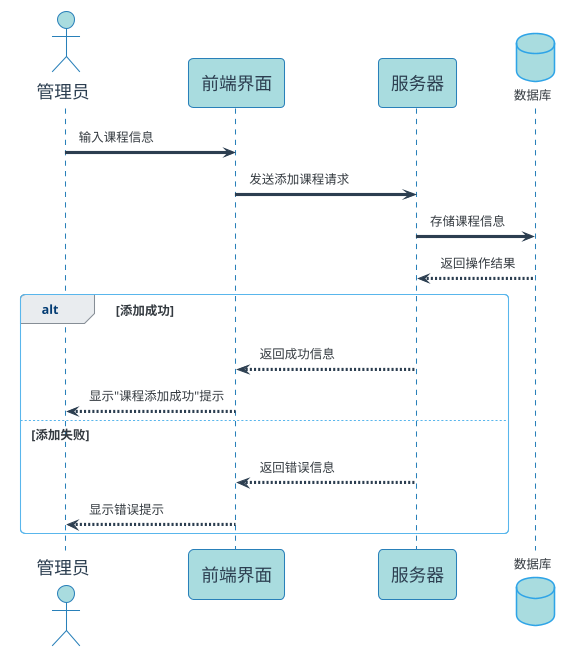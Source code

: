 @startuml
!theme cerulean
skinparam backgroundColor #FFFFFF
skinparam sequence {
    ArrowColor #2C3E50
    ActorBorderColor #2980B9
    LifeLineBorderColor #2980B9
    LifeLineBackgroundColor #A9DCDF
    
    ParticipantBorderColor #2980B9
    ParticipantBackgroundColor #A9DCDF
    ParticipantFontName 微软雅黑
    ParticipantFontSize 17
    ParticipantFontColor #2C3E50
    
    ActorBackgroundColor #A9DCDF
    ActorFontColor #2C3E50
    ActorFontSize 17
    ActorFontName 微软雅黑
}

actor 管理员 as Admin
participant "前端界面" as Frontend #A9DCDF
participant "服务器" as Server #A9DCDF
database "数据库" as DB #A9DCDF

Admin -> Frontend: 输入课程信息
Frontend -> Server: 发送添加课程请求
Server -> DB: 存储课程信息
DB --> Server: 返回操作结果

alt 添加成功
    Server --> Frontend: 返回成功信息
    Frontend --> Admin: 显示"课程添加成功"提示
else 添加失败
    Server --> Frontend: 返回错误信息
    Frontend --> Admin: 显示错误提示
end

@enduml 